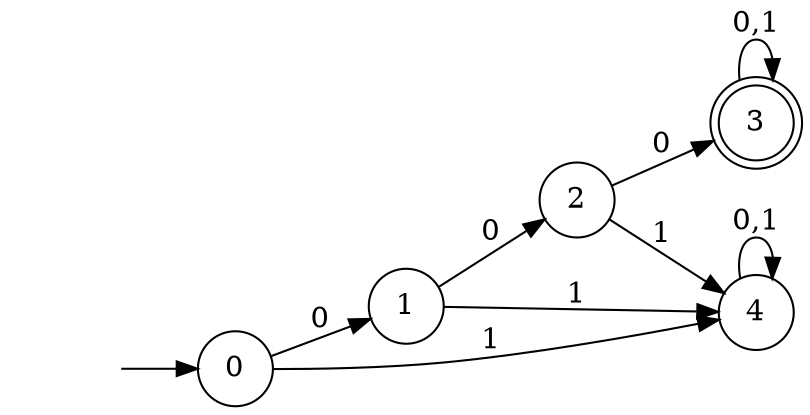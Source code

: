 digraph finite_state_machine{
	rankdir=LR;
	node [shape = doublecircle]; 3;
	node [shape = circle];
	init [shape=none, label=""];
	init -> 0;
	0 -> 1 [label = "0"];
	0 -> 4 [label = "1"];
	1 -> 2 [label = "0"];
	1 -> 4 [label = "1"];
	2 -> 3 [label = "0"];
	2 -> 4 [label = "1"];
	3 -> 3 [label = "0,1"];
	4 -> 4 [label = "0,1"];
}
